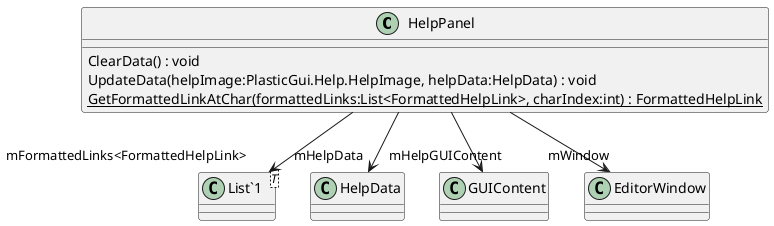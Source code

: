 @startuml
class HelpPanel {
    ClearData() : void
    UpdateData(helpImage:PlasticGui.Help.HelpImage, helpData:HelpData) : void
    {static} GetFormattedLinkAtChar(formattedLinks:List<FormattedHelpLink>, charIndex:int) : FormattedHelpLink
}
class "List`1"<T> {
}
HelpPanel --> "mHelpData" HelpData
HelpPanel --> "mHelpGUIContent" GUIContent
HelpPanel --> "mFormattedLinks<FormattedHelpLink>" "List`1"
HelpPanel --> "mWindow" EditorWindow
@enduml
